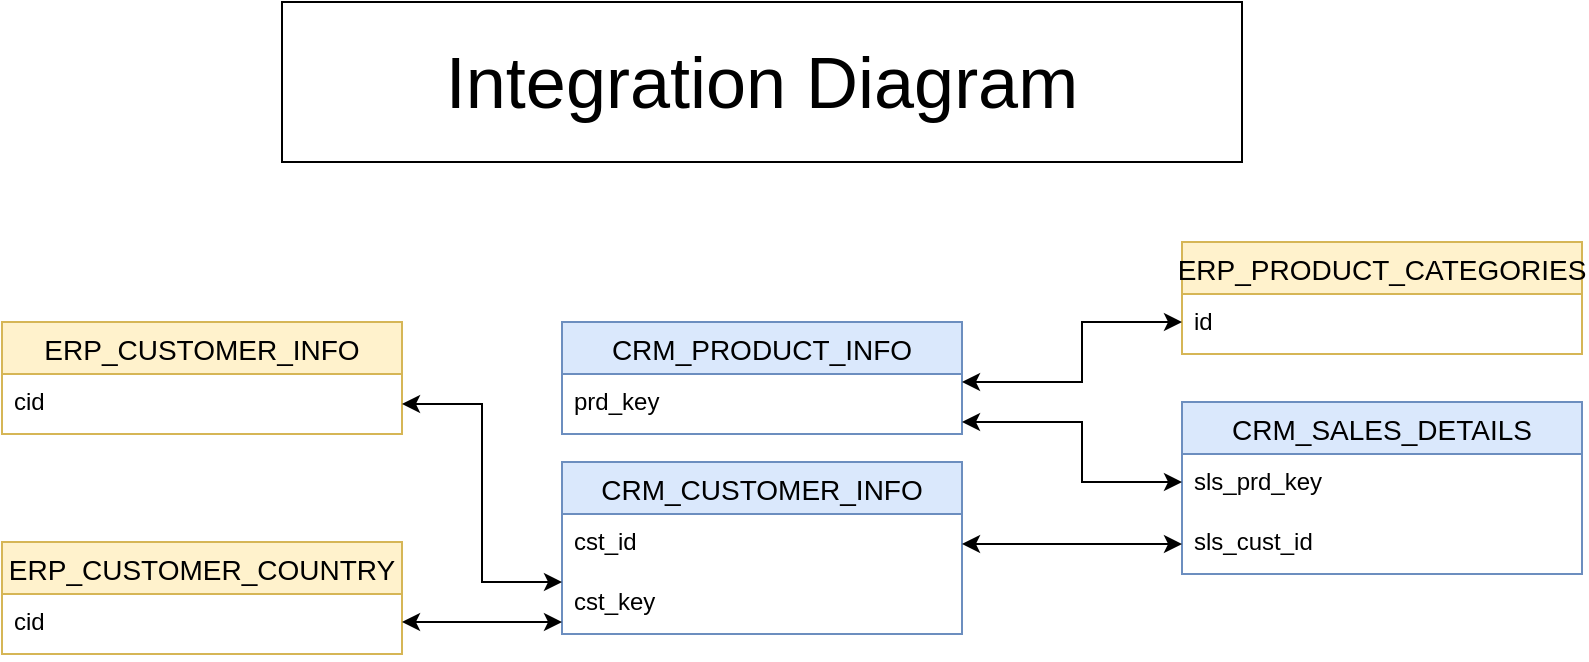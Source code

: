 <mxfile version="27.0.9">
  <diagram name="Page-1" id="HULBNNDM1eCdKKdYqQog">
    <mxGraphModel dx="1957" dy="516" grid="1" gridSize="10" guides="1" tooltips="1" connect="1" arrows="1" fold="1" page="1" pageScale="1" pageWidth="1100" pageHeight="850" math="0" shadow="0">
      <root>
        <mxCell id="0" />
        <mxCell id="1" parent="0" />
        <mxCell id="XBZoaXNBgfLKcHFPCw8D-13" value="CRM_CUSTOMER_INFO" style="swimlane;fontStyle=0;childLayout=stackLayout;horizontal=1;startSize=26;horizontalStack=0;resizeParent=1;resizeParentMax=0;resizeLast=0;collapsible=1;marginBottom=0;align=center;fontSize=14;fillColor=#dae8fc;strokeColor=#6c8ebf;" vertex="1" parent="1">
          <mxGeometry x="200" y="270" width="200" height="86" as="geometry" />
        </mxCell>
        <mxCell id="XBZoaXNBgfLKcHFPCw8D-14" value="cst_id" style="text;strokeColor=none;fillColor=none;spacingLeft=4;spacingRight=4;overflow=hidden;rotatable=0;points=[[0,0.5],[1,0.5]];portConstraint=eastwest;fontSize=12;whiteSpace=wrap;html=1;" vertex="1" parent="XBZoaXNBgfLKcHFPCw8D-13">
          <mxGeometry y="26" width="200" height="30" as="geometry" />
        </mxCell>
        <mxCell id="XBZoaXNBgfLKcHFPCw8D-15" value="cst_key" style="text;strokeColor=none;fillColor=none;spacingLeft=4;spacingRight=4;overflow=hidden;rotatable=0;points=[[0,0.5],[1,0.5]];portConstraint=eastwest;fontSize=12;whiteSpace=wrap;html=1;" vertex="1" parent="XBZoaXNBgfLKcHFPCw8D-13">
          <mxGeometry y="56" width="200" height="30" as="geometry" />
        </mxCell>
        <mxCell id="XBZoaXNBgfLKcHFPCw8D-17" value="CRM_PRODUCT_INFO" style="swimlane;fontStyle=0;childLayout=stackLayout;horizontal=1;startSize=26;horizontalStack=0;resizeParent=1;resizeParentMax=0;resizeLast=0;collapsible=1;marginBottom=0;align=center;fontSize=14;fillColor=#dae8fc;strokeColor=#6c8ebf;" vertex="1" parent="1">
          <mxGeometry x="200" y="200" width="200" height="56" as="geometry" />
        </mxCell>
        <mxCell id="XBZoaXNBgfLKcHFPCw8D-19" value="prd_key" style="text;strokeColor=none;fillColor=none;spacingLeft=4;spacingRight=4;overflow=hidden;rotatable=0;points=[[0,0.5],[1,0.5]];portConstraint=eastwest;fontSize=12;whiteSpace=wrap;html=1;" vertex="1" parent="XBZoaXNBgfLKcHFPCw8D-17">
          <mxGeometry y="26" width="200" height="30" as="geometry" />
        </mxCell>
        <mxCell id="XBZoaXNBgfLKcHFPCw8D-21" value="CRM_SALES_DETAILS" style="swimlane;fontStyle=0;childLayout=stackLayout;horizontal=1;startSize=26;horizontalStack=0;resizeParent=1;resizeParentMax=0;resizeLast=0;collapsible=1;marginBottom=0;align=center;fontSize=14;fillColor=#dae8fc;strokeColor=#6c8ebf;" vertex="1" parent="1">
          <mxGeometry x="510" y="240" width="200" height="86" as="geometry" />
        </mxCell>
        <mxCell id="XBZoaXNBgfLKcHFPCw8D-22" value="sls_prd_key" style="text;strokeColor=none;fillColor=none;spacingLeft=4;spacingRight=4;overflow=hidden;rotatable=0;points=[[0,0.5],[1,0.5]];portConstraint=eastwest;fontSize=12;whiteSpace=wrap;html=1;" vertex="1" parent="XBZoaXNBgfLKcHFPCw8D-21">
          <mxGeometry y="26" width="200" height="30" as="geometry" />
        </mxCell>
        <mxCell id="XBZoaXNBgfLKcHFPCw8D-23" value="sls_cust_id" style="text;strokeColor=none;fillColor=none;spacingLeft=4;spacingRight=4;overflow=hidden;rotatable=0;points=[[0,0.5],[1,0.5]];portConstraint=eastwest;fontSize=12;whiteSpace=wrap;html=1;" vertex="1" parent="XBZoaXNBgfLKcHFPCw8D-21">
          <mxGeometry y="56" width="200" height="30" as="geometry" />
        </mxCell>
        <mxCell id="XBZoaXNBgfLKcHFPCw8D-25" value="ERP_PRODUCT_CATEGORIES" style="swimlane;fontStyle=0;childLayout=stackLayout;horizontal=1;startSize=26;horizontalStack=0;resizeParent=1;resizeParentMax=0;resizeLast=0;collapsible=1;marginBottom=0;align=center;fontSize=14;fillColor=#fff2cc;strokeColor=#d6b656;" vertex="1" parent="1">
          <mxGeometry x="510" y="160" width="200" height="56" as="geometry" />
        </mxCell>
        <mxCell id="XBZoaXNBgfLKcHFPCw8D-26" value="id" style="text;strokeColor=none;fillColor=none;spacingLeft=4;spacingRight=4;overflow=hidden;rotatable=0;points=[[0,0.5],[1,0.5]];portConstraint=eastwest;fontSize=12;whiteSpace=wrap;html=1;" vertex="1" parent="XBZoaXNBgfLKcHFPCw8D-25">
          <mxGeometry y="26" width="200" height="30" as="geometry" />
        </mxCell>
        <mxCell id="XBZoaXNBgfLKcHFPCw8D-29" value="ERP_CUSTOMER_COUNTRY" style="swimlane;fontStyle=0;childLayout=stackLayout;horizontal=1;startSize=26;horizontalStack=0;resizeParent=1;resizeParentMax=0;resizeLast=0;collapsible=1;marginBottom=0;align=center;fontSize=14;fillColor=#fff2cc;strokeColor=#d6b656;" vertex="1" parent="1">
          <mxGeometry x="-80" y="310" width="200" height="56" as="geometry" />
        </mxCell>
        <mxCell id="XBZoaXNBgfLKcHFPCw8D-30" value="cid" style="text;strokeColor=none;fillColor=none;spacingLeft=4;spacingRight=4;overflow=hidden;rotatable=0;points=[[0,0.5],[1,0.5]];portConstraint=eastwest;fontSize=12;whiteSpace=wrap;html=1;" vertex="1" parent="XBZoaXNBgfLKcHFPCw8D-29">
          <mxGeometry y="26" width="200" height="30" as="geometry" />
        </mxCell>
        <mxCell id="XBZoaXNBgfLKcHFPCw8D-33" value="ERP_CUSTOMER_INFO" style="swimlane;fontStyle=0;childLayout=stackLayout;horizontal=1;startSize=26;horizontalStack=0;resizeParent=1;resizeParentMax=0;resizeLast=0;collapsible=1;marginBottom=0;align=center;fontSize=14;fillColor=#fff2cc;strokeColor=#d6b656;" vertex="1" parent="1">
          <mxGeometry x="-80" y="200" width="200" height="56" as="geometry" />
        </mxCell>
        <mxCell id="XBZoaXNBgfLKcHFPCw8D-34" value="cid" style="text;strokeColor=none;fillColor=none;spacingLeft=4;spacingRight=4;overflow=hidden;rotatable=0;points=[[0,0.5],[1,0.5]];portConstraint=eastwest;fontSize=12;whiteSpace=wrap;html=1;" vertex="1" parent="XBZoaXNBgfLKcHFPCw8D-33">
          <mxGeometry y="26" width="200" height="30" as="geometry" />
        </mxCell>
        <mxCell id="XBZoaXNBgfLKcHFPCw8D-37" style="edgeStyle=orthogonalEdgeStyle;rounded=0;orthogonalLoop=1;jettySize=auto;html=1;startArrow=classic;startFill=1;" edge="1" parent="1" source="XBZoaXNBgfLKcHFPCw8D-14" target="XBZoaXNBgfLKcHFPCw8D-23">
          <mxGeometry relative="1" as="geometry" />
        </mxCell>
        <mxCell id="XBZoaXNBgfLKcHFPCw8D-38" style="edgeStyle=orthogonalEdgeStyle;rounded=0;orthogonalLoop=1;jettySize=auto;html=1;startArrow=classic;startFill=1;" edge="1" parent="1" source="XBZoaXNBgfLKcHFPCw8D-19" target="XBZoaXNBgfLKcHFPCw8D-22">
          <mxGeometry relative="1" as="geometry">
            <Array as="points">
              <mxPoint x="460" y="250" />
              <mxPoint x="460" y="280" />
            </Array>
          </mxGeometry>
        </mxCell>
        <mxCell id="XBZoaXNBgfLKcHFPCw8D-39" style="edgeStyle=orthogonalEdgeStyle;rounded=0;orthogonalLoop=1;jettySize=auto;html=1;startArrow=classic;startFill=1;" edge="1" parent="1" source="XBZoaXNBgfLKcHFPCw8D-34" target="XBZoaXNBgfLKcHFPCw8D-15">
          <mxGeometry relative="1" as="geometry">
            <Array as="points">
              <mxPoint x="160" y="241" />
              <mxPoint x="160" y="330" />
            </Array>
          </mxGeometry>
        </mxCell>
        <mxCell id="XBZoaXNBgfLKcHFPCw8D-40" style="edgeStyle=orthogonalEdgeStyle;rounded=0;orthogonalLoop=1;jettySize=auto;html=1;startArrow=classic;startFill=1;" edge="1" parent="1" source="XBZoaXNBgfLKcHFPCw8D-30" target="XBZoaXNBgfLKcHFPCw8D-15">
          <mxGeometry relative="1" as="geometry">
            <Array as="points">
              <mxPoint x="140" y="350" />
              <mxPoint x="140" y="350" />
            </Array>
          </mxGeometry>
        </mxCell>
        <mxCell id="XBZoaXNBgfLKcHFPCw8D-42" style="edgeStyle=orthogonalEdgeStyle;rounded=0;orthogonalLoop=1;jettySize=auto;html=1;startArrow=classic;startFill=1;" edge="1" parent="1" source="XBZoaXNBgfLKcHFPCw8D-26" target="XBZoaXNBgfLKcHFPCw8D-19">
          <mxGeometry relative="1" as="geometry">
            <Array as="points">
              <mxPoint x="460" y="200" />
              <mxPoint x="460" y="230" />
            </Array>
          </mxGeometry>
        </mxCell>
        <mxCell id="XBZoaXNBgfLKcHFPCw8D-43" value="&lt;font style=&quot;font-size: 36px;&quot;&gt;Integration Diagram&lt;/font&gt;" style="rounded=0;whiteSpace=wrap;html=1;" vertex="1" parent="1">
          <mxGeometry x="60" y="40" width="480" height="80" as="geometry" />
        </mxCell>
      </root>
    </mxGraphModel>
  </diagram>
</mxfile>

